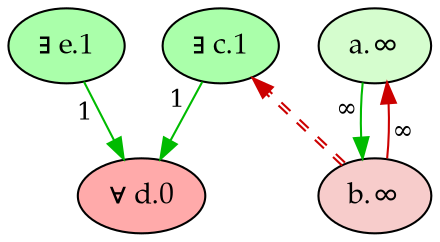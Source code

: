 digraph {
    rankdir="TB"
    node [style=filled fontname="Palatino" fontsize=14]
    node [fillcolor="#AAFFAA"]
    "e" [label="∃ e.1"]
    "c" [label="∃ c.1"]
    node [fillcolor="#FFAAAA"]
    "d" [label="∀ d.0"]
    node [fillcolor="#d5fdce"]
    "a" [label="a.∞"]
    node [fillcolor="#f7cccb"]
    "b" [label="b.∞"]
    edge[labeldistance=1.5 fontsize=12]
    edge [color="#00BB00" style="solid" dir="forward" taillabel="∞"]
           "a" -> "b" 
    edge [color="#CC0000" style="solid" dir="forward" taillabel="∞"]
           "b" -> "a" 
    edge [color="#00BB00" style="solid" dir="forward" taillabel="1"]
           "c" -> "d" 
           "e" -> "d" 
    edge [color="#CC0000:#CC0000" style="dashed" dir="forward" taillabel="" constraint=false]
           "b" -> "c" 
    {rank = max d}
    {rank = min e c}
}
